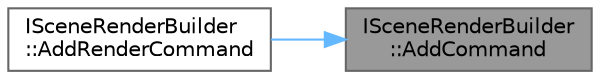 digraph "ISceneRenderBuilder::AddCommand"
{
 // INTERACTIVE_SVG=YES
 // LATEX_PDF_SIZE
  bgcolor="transparent";
  edge [fontname=Helvetica,fontsize=10,labelfontname=Helvetica,labelfontsize=10];
  node [fontname=Helvetica,fontsize=10,shape=box,height=0.2,width=0.4];
  rankdir="RL";
  Node1 [id="Node000001",label="ISceneRenderBuilder\l::AddCommand",height=0.2,width=0.4,color="gray40", fillcolor="grey60", style="filled", fontcolor="black",tooltip="Adds a command that executes on the game thread and is pipelined with scene render commands on the re..."];
  Node1 -> Node2 [id="edge1_Node000001_Node000002",dir="back",color="steelblue1",style="solid",tooltip=" "];
  Node2 [id="Node000002",label="ISceneRenderBuilder\l::AddRenderCommand",height=0.2,width=0.4,color="grey40", fillcolor="white", style="filled",URL="$d3/d98/classISceneRenderBuilder.html#a908efa0fa1a25c6b0149dd2bce068e8a",tooltip=" "];
}
